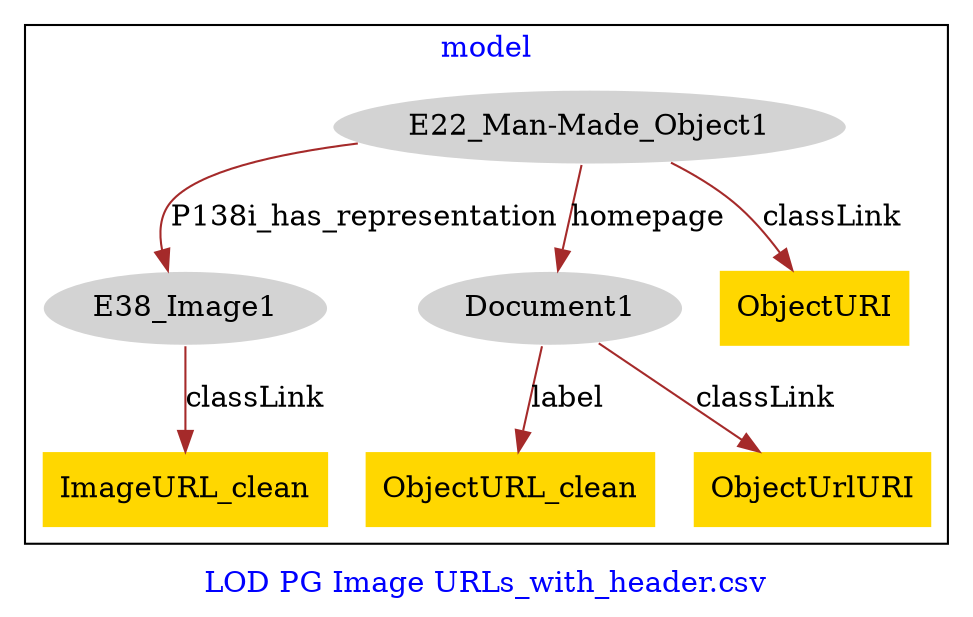 digraph n0 {
fontcolor="blue"
remincross="true"
label="LOD PG Image URLs_with_header.csv"
subgraph cluster {
label="model"
n2[style="filled",color="white",fillcolor="lightgray",label="E22_Man-Made_Object1"];
n3[style="filled",color="white",fillcolor="lightgray",label="E38_Image1"];
n4[style="filled",color="white",fillcolor="lightgray",label="Document1"];
n5[shape="plaintext",style="filled",fillcolor="gold",label="ObjectURI"];
n6[shape="plaintext",style="filled",fillcolor="gold",label="ObjectURL_clean"];
n7[shape="plaintext",style="filled",fillcolor="gold",label="ImageURL_clean"];
n8[shape="plaintext",style="filled",fillcolor="gold",label="ObjectUrlURI"];
}
n2 -> n3[color="brown",fontcolor="black",label="P138i_has_representation"]
n2 -> n4[color="brown",fontcolor="black",label="homepage"]
n2 -> n5[color="brown",fontcolor="black",label="classLink"]
n4 -> n6[color="brown",fontcolor="black",label="label"]
n3 -> n7[color="brown",fontcolor="black",label="classLink"]
n4 -> n8[color="brown",fontcolor="black",label="classLink"]
}
